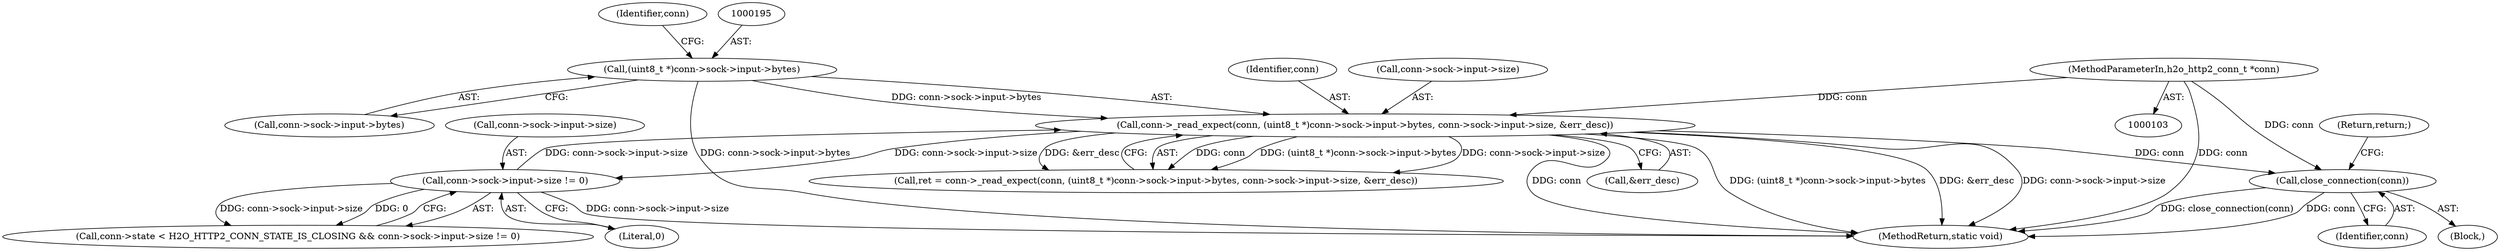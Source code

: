 digraph "0_h2o_1c0808d580da09fdec5a9a74ff09e103ea058dd4_1@API" {
"1000231" [label="(Call,close_connection(conn))"];
"1000192" [label="(Call,conn->_read_expect(conn, (uint8_t *)conn->sock->input->bytes, conn->sock->input->size, &err_desc))"];
"1000104" [label="(MethodParameterIn,h2o_http2_conn_t *conn)"];
"1000194" [label="(Call,(uint8_t *)conn->sock->input->bytes)"];
"1000152" [label="(Call,conn->sock->input->size != 0)"];
"1000223" [label="(Block,)"];
"1000264" [label="(MethodReturn,static void)"];
"1000146" [label="(Call,conn->state < H2O_HTTP2_CONN_STATE_IS_CLOSING && conn->sock->input->size != 0)"];
"1000104" [label="(MethodParameterIn,h2o_http2_conn_t *conn)"];
"1000193" [label="(Identifier,conn)"];
"1000152" [label="(Call,conn->sock->input->size != 0)"];
"1000192" [label="(Call,conn->_read_expect(conn, (uint8_t *)conn->sock->input->bytes, conn->sock->input->size, &err_desc))"];
"1000233" [label="(Return,return;)"];
"1000206" [label="(Identifier,conn)"];
"1000196" [label="(Call,conn->sock->input->bytes)"];
"1000153" [label="(Call,conn->sock->input->size)"];
"1000232" [label="(Identifier,conn)"];
"1000194" [label="(Call,(uint8_t *)conn->sock->input->bytes)"];
"1000231" [label="(Call,close_connection(conn))"];
"1000190" [label="(Call,ret = conn->_read_expect(conn, (uint8_t *)conn->sock->input->bytes, conn->sock->input->size, &err_desc))"];
"1000160" [label="(Literal,0)"];
"1000210" [label="(Call,&err_desc)"];
"1000203" [label="(Call,conn->sock->input->size)"];
"1000231" -> "1000223"  [label="AST: "];
"1000231" -> "1000232"  [label="CFG: "];
"1000232" -> "1000231"  [label="AST: "];
"1000233" -> "1000231"  [label="CFG: "];
"1000231" -> "1000264"  [label="DDG: close_connection(conn)"];
"1000231" -> "1000264"  [label="DDG: conn"];
"1000192" -> "1000231"  [label="DDG: conn"];
"1000104" -> "1000231"  [label="DDG: conn"];
"1000192" -> "1000190"  [label="AST: "];
"1000192" -> "1000210"  [label="CFG: "];
"1000193" -> "1000192"  [label="AST: "];
"1000194" -> "1000192"  [label="AST: "];
"1000203" -> "1000192"  [label="AST: "];
"1000210" -> "1000192"  [label="AST: "];
"1000190" -> "1000192"  [label="CFG: "];
"1000192" -> "1000264"  [label="DDG: (uint8_t *)conn->sock->input->bytes"];
"1000192" -> "1000264"  [label="DDG: &err_desc"];
"1000192" -> "1000264"  [label="DDG: conn->sock->input->size"];
"1000192" -> "1000264"  [label="DDG: conn"];
"1000192" -> "1000152"  [label="DDG: conn->sock->input->size"];
"1000192" -> "1000190"  [label="DDG: conn"];
"1000192" -> "1000190"  [label="DDG: (uint8_t *)conn->sock->input->bytes"];
"1000192" -> "1000190"  [label="DDG: conn->sock->input->size"];
"1000192" -> "1000190"  [label="DDG: &err_desc"];
"1000104" -> "1000192"  [label="DDG: conn"];
"1000194" -> "1000192"  [label="DDG: conn->sock->input->bytes"];
"1000152" -> "1000192"  [label="DDG: conn->sock->input->size"];
"1000104" -> "1000103"  [label="AST: "];
"1000104" -> "1000264"  [label="DDG: conn"];
"1000194" -> "1000196"  [label="CFG: "];
"1000195" -> "1000194"  [label="AST: "];
"1000196" -> "1000194"  [label="AST: "];
"1000206" -> "1000194"  [label="CFG: "];
"1000194" -> "1000264"  [label="DDG: conn->sock->input->bytes"];
"1000152" -> "1000146"  [label="AST: "];
"1000152" -> "1000160"  [label="CFG: "];
"1000153" -> "1000152"  [label="AST: "];
"1000160" -> "1000152"  [label="AST: "];
"1000146" -> "1000152"  [label="CFG: "];
"1000152" -> "1000264"  [label="DDG: conn->sock->input->size"];
"1000152" -> "1000146"  [label="DDG: conn->sock->input->size"];
"1000152" -> "1000146"  [label="DDG: 0"];
}

